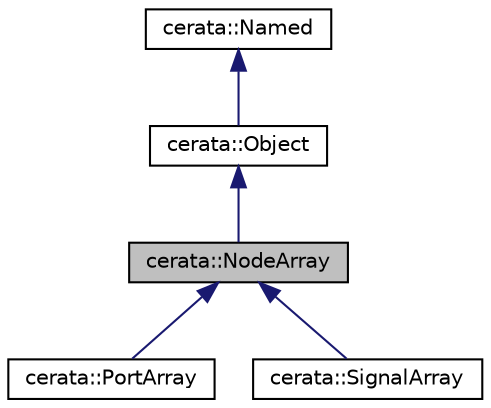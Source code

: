 digraph "cerata::NodeArray"
{
 // LATEX_PDF_SIZE
  edge [fontname="Helvetica",fontsize="10",labelfontname="Helvetica",labelfontsize="10"];
  node [fontname="Helvetica",fontsize="10",shape=record];
  Node1 [label="cerata::NodeArray",height=0.2,width=0.4,color="black", fillcolor="grey75", style="filled", fontcolor="black",tooltip="An array of nodes."];
  Node2 -> Node1 [dir="back",color="midnightblue",fontsize="10",style="solid",fontname="Helvetica"];
  Node2 [label="cerata::Object",height=0.2,width=0.4,color="black", fillcolor="white", style="filled",URL="$classcerata_1_1_object.html",tooltip="A Cerata Object on a graph."];
  Node3 -> Node2 [dir="back",color="midnightblue",fontsize="10",style="solid",fontname="Helvetica"];
  Node3 [label="cerata::Named",height=0.2,width=0.4,color="black", fillcolor="white", style="filled",URL="$structcerata_1_1_named.html",tooltip="Convenience structure for anything that is named. Names are case-sensitive."];
  Node1 -> Node4 [dir="back",color="midnightblue",fontsize="10",style="solid",fontname="Helvetica"];
  Node4 [label="cerata::PortArray",height=0.2,width=0.4,color="black", fillcolor="white", style="filled",URL="$classcerata_1_1_port_array.html",tooltip="An array of port nodes."];
  Node1 -> Node5 [dir="back",color="midnightblue",fontsize="10",style="solid",fontname="Helvetica"];
  Node5 [label="cerata::SignalArray",height=0.2,width=0.4,color="black", fillcolor="white", style="filled",URL="$classcerata_1_1_signal_array.html",tooltip="An array of signal nodes."];
}
